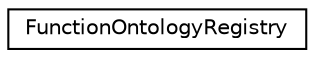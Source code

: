 digraph "Graphical Class Hierarchy"
{
 // INTERACTIVE_SVG=YES
  edge [fontname="Helvetica",fontsize="10",labelfontname="Helvetica",labelfontsize="10"];
  node [fontname="Helvetica",fontsize="10",shape=record];
  rankdir="LR";
  Node1 [label="FunctionOntologyRegistry",height=0.2,width=0.4,color="black", fillcolor="white", style="filled",URL="$class_function_ontology_registry.html",tooltip="Registry of standard ontological classes. "];
}
